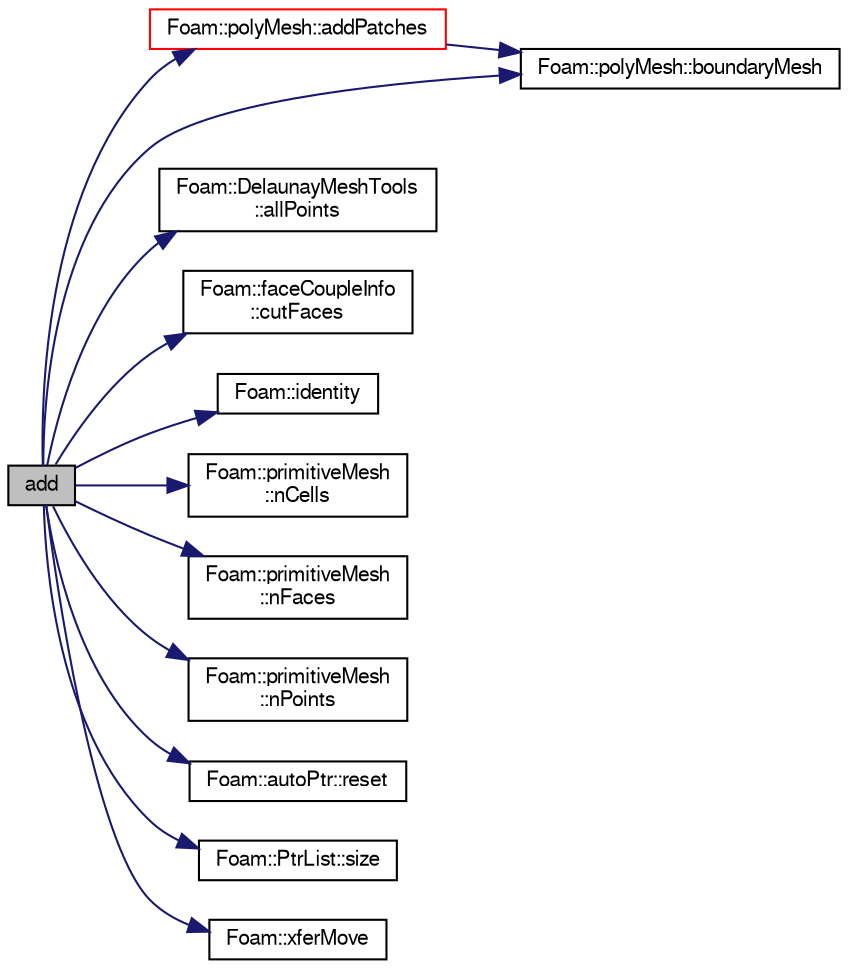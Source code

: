 digraph "add"
{
  bgcolor="transparent";
  edge [fontname="FreeSans",fontsize="10",labelfontname="FreeSans",labelfontsize="10"];
  node [fontname="FreeSans",fontsize="10",shape=record];
  rankdir="LR";
  Node0 [label="add",height=0.2,width=0.4,color="black", fillcolor="grey75", style="filled", fontcolor="black"];
  Node0 -> Node1 [color="midnightblue",fontsize="10",style="solid",fontname="FreeSans"];
  Node1 [label="Foam::polyMesh::addPatches",height=0.2,width=0.4,color="red",URL="$a27410.html#a6527fc99a1c5861553e2b107c6d9170f",tooltip="Add boundary patches. "];
  Node1 -> Node56 [color="midnightblue",fontsize="10",style="solid",fontname="FreeSans"];
  Node56 [label="Foam::polyMesh::boundaryMesh",height=0.2,width=0.4,color="black",URL="$a27410.html#a9f2b68c134340291eda6197f47f25484",tooltip="Return boundary mesh. "];
  Node0 -> Node82 [color="midnightblue",fontsize="10",style="solid",fontname="FreeSans"];
  Node82 [label="Foam::DelaunayMeshTools\l::allPoints",height=0.2,width=0.4,color="black",URL="$a21194.html#a4c5367631633c866a448207bd561a616",tooltip="Extract all points in vertex-index order. "];
  Node0 -> Node56 [color="midnightblue",fontsize="10",style="solid",fontname="FreeSans"];
  Node0 -> Node83 [color="midnightblue",fontsize="10",style="solid",fontname="FreeSans"];
  Node83 [label="Foam::faceCoupleInfo\l::cutFaces",height=0.2,width=0.4,color="black",URL="$a21590.html#a68cc1bd5e11b3e60af95ef714f92ed08",tooltip="Addressing engine for combined set of faces. "];
  Node0 -> Node84 [color="midnightblue",fontsize="10",style="solid",fontname="FreeSans"];
  Node84 [label="Foam::identity",height=0.2,width=0.4,color="black",URL="$a21124.html#a36af96cb841435845fffb4fe69208490",tooltip="Create identity map (map[i] == i) of given length. "];
  Node0 -> Node85 [color="midnightblue",fontsize="10",style="solid",fontname="FreeSans"];
  Node85 [label="Foam::primitiveMesh\l::nCells",height=0.2,width=0.4,color="black",URL="$a27530.html#a13b94bdb0926552bf78ad5210a73a3d5"];
  Node0 -> Node86 [color="midnightblue",fontsize="10",style="solid",fontname="FreeSans"];
  Node86 [label="Foam::primitiveMesh\l::nFaces",height=0.2,width=0.4,color="black",URL="$a27530.html#abe602c985a3c9ffa67176e969e77ca6f"];
  Node0 -> Node87 [color="midnightblue",fontsize="10",style="solid",fontname="FreeSans"];
  Node87 [label="Foam::primitiveMesh\l::nPoints",height=0.2,width=0.4,color="black",URL="$a27530.html#a1c886a784a597459dbf2d9470798e9dd"];
  Node0 -> Node88 [color="midnightblue",fontsize="10",style="solid",fontname="FreeSans"];
  Node88 [label="Foam::autoPtr::reset",height=0.2,width=0.4,color="black",URL="$a25958.html#ab46a1bc64c9af6414376c6c18d3bee62",tooltip="If object pointer already set, delete object and set to given. "];
  Node0 -> Node76 [color="midnightblue",fontsize="10",style="solid",fontname="FreeSans"];
  Node76 [label="Foam::PtrList::size",height=0.2,width=0.4,color="black",URL="$a25914.html#a47b3bf30da1eb3ab8076b5fbe00e0494",tooltip="Return the number of elements in the PtrList. "];
  Node0 -> Node89 [color="midnightblue",fontsize="10",style="solid",fontname="FreeSans"];
  Node89 [label="Foam::xferMove",height=0.2,width=0.4,color="black",URL="$a21124.html#ae3ad39ee5ad896e6d3c0f137ecd12abb"];
}
